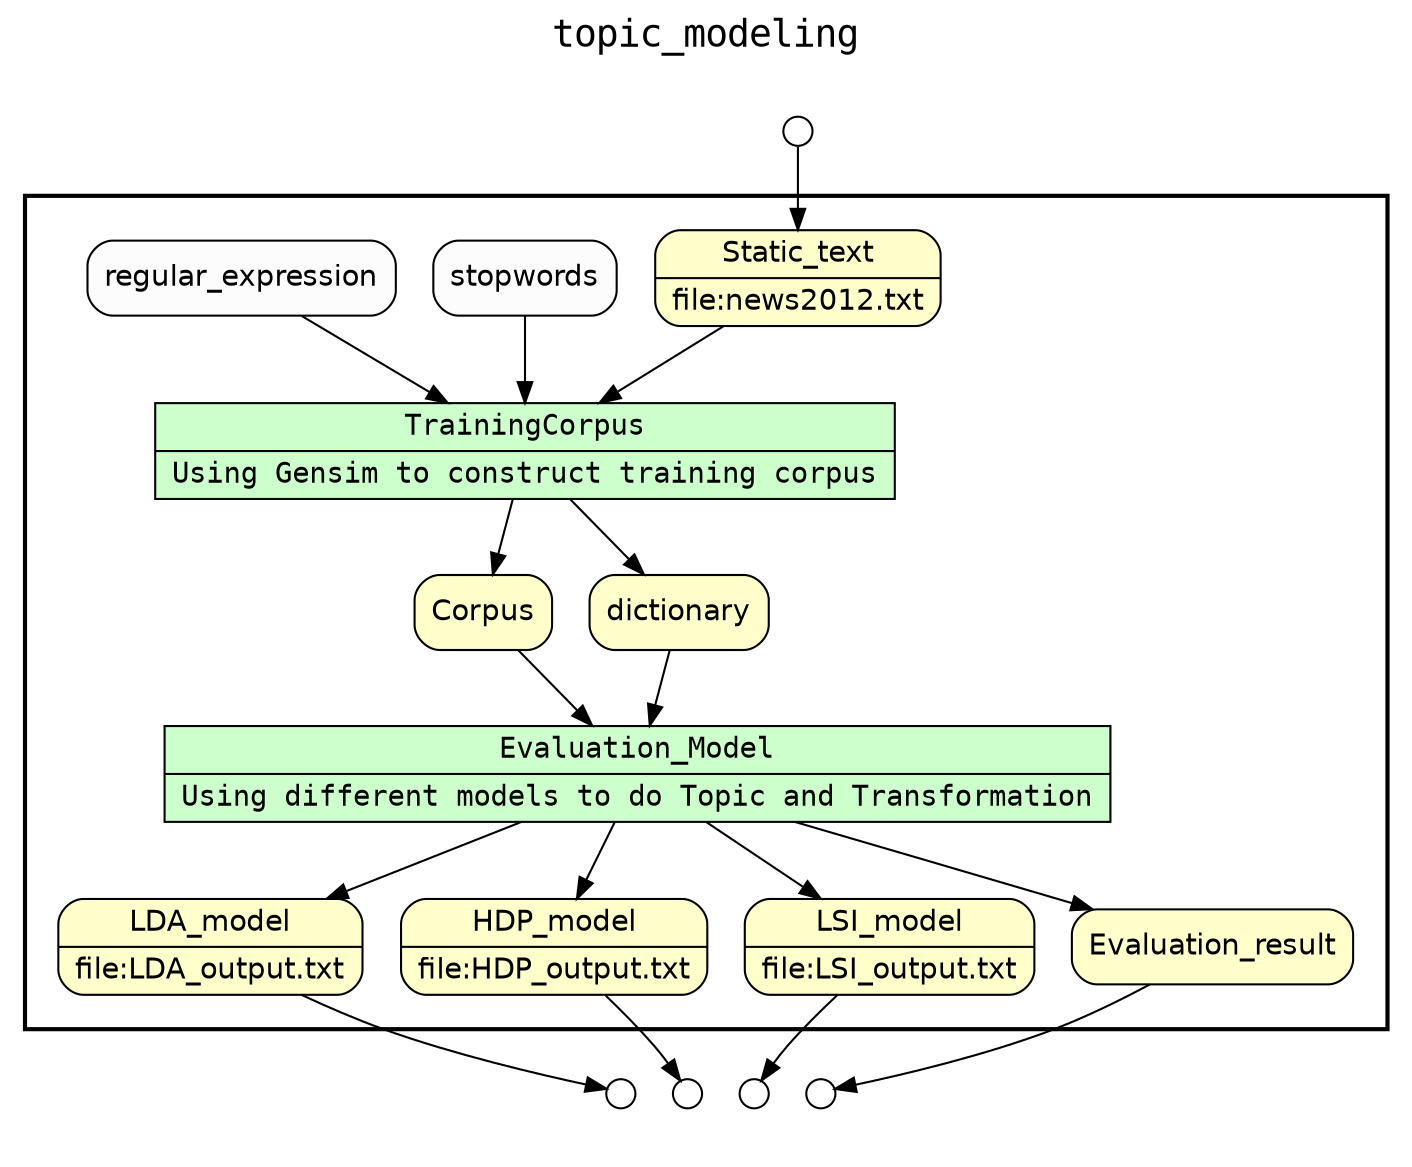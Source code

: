 digraph Workflow {
rankdir=TB
fontname=Courier; fontsize=18; labelloc=t
label=topic_modeling
subgraph cluster_workflow_box_outer { label=""; color=black; penwidth=2
subgraph cluster_workflow_box_inner { label=""; color=white
node[shape=box style=filled fillcolor="#CCFFCC" peripheries=1 fontname=Courier]
node[shape=box style=filled fillcolor="#CCFFCC" peripheries=2 fontname=Courier]
TrainingCorpus [shape=record rankdir=LR label="{<f0> TrainingCorpus |<f1> Using Gensim to construct training corpus}"];
Evaluation_Model [shape=record rankdir=LR label="{<f0> Evaluation_Model |<f1> Using different models to do Topic and Transformation}"];
node[shape=box style="rounded,filled" fillcolor="#FFFFCC" peripheries=1 fontname=Helvetica]
LDA_model [shape=record rankdir=LR label="{<f0> LDA_model |<f1> file\:LDA_output.txt}"];
HDP_model [shape=record rankdir=LR label="{<f0> HDP_model |<f1> file\:HDP_output.txt}"];
LSI_model [shape=record rankdir=LR label="{<f0> LSI_model |<f1> file\:LSI_output.txt}"];
Evaluation_result
Static_text [shape=record rankdir=LR label="{<f0> Static_text |<f1> file\:news2012.txt}"];
Corpus
dictionary
node[shape=box style="rounded,filled" fillcolor="#FCFCFC" peripheries=1 fontname=Helvetica]
TrainingCorpus -> Corpus
TrainingCorpus -> dictionary
Static_text -> TrainingCorpus
stopwords -> TrainingCorpus
regular_expression -> TrainingCorpus
Evaluation_Model -> LDA_model
Evaluation_Model -> HDP_model
Evaluation_Model -> LSI_model
Evaluation_Model -> Evaluation_result
Corpus -> Evaluation_Model
dictionary -> Evaluation_Model
}}
subgraph cluster_input_ports_group_outer { label=""; color=white
subgraph cluster_input_ports_group_inner { label=""; color=white
node[shape=circle style="rounded,filled" fillcolor="#FFFFFF" peripheries=1 fontname=Helvetica width=0.2]
Static_text_input_port [label=""]
}}
subgraph cluster_output_ports_group_outer { label=""; color=white
subgraph cluster_output_ports_group_inner { label=""; color=white
node[shape=circle style="rounded,filled" fillcolor="#FFFFFF" peripheries=1 fontname=Helvetica width=0.2]
LDA_model_output_port [label=""]
HDP_model_output_port [label=""]
LSI_model_output_port [label=""]
Evaluation_result_output_port [label=""]
}}
Static_text_input_port -> Static_text
LDA_model -> LDA_model_output_port
HDP_model -> HDP_model_output_port
LSI_model -> LSI_model_output_port
Evaluation_result -> Evaluation_result_output_port
}
